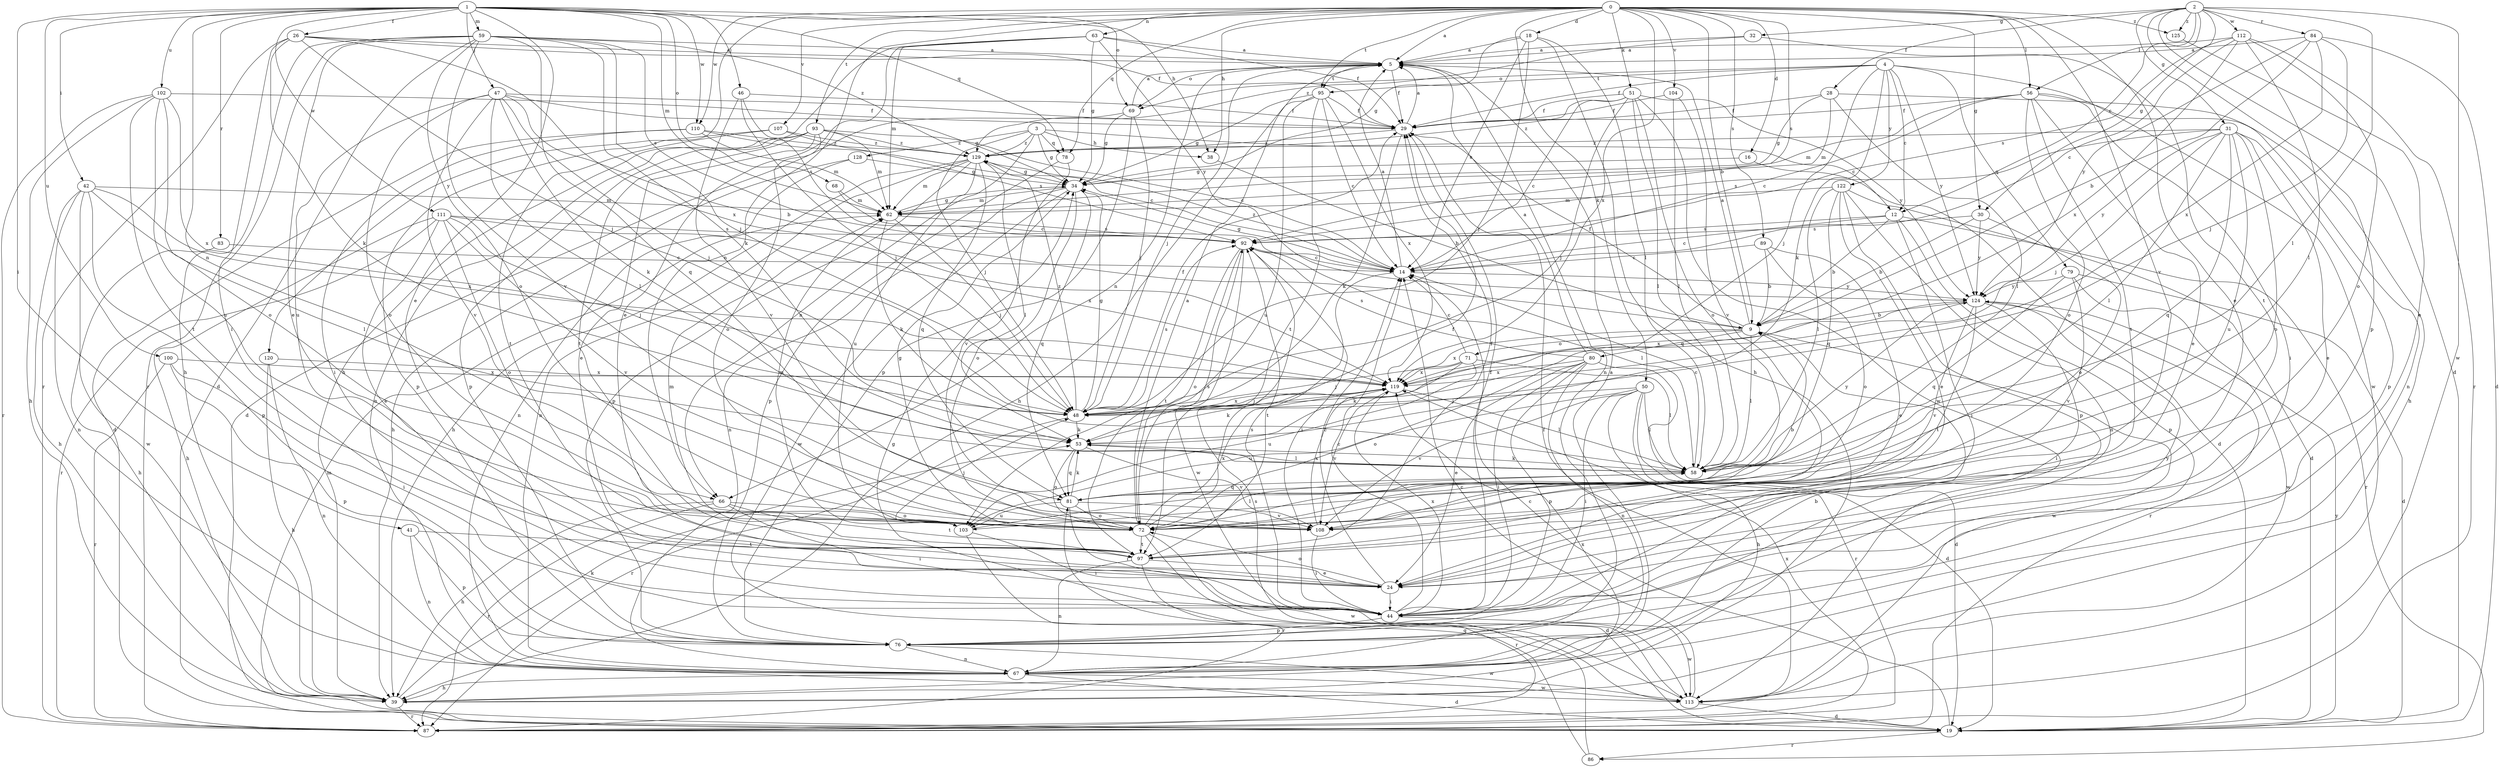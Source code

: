 strict digraph  {
0;
1;
2;
3;
4;
5;
9;
12;
14;
16;
18;
19;
24;
26;
28;
29;
30;
31;
32;
34;
38;
39;
41;
42;
44;
46;
47;
48;
50;
51;
53;
56;
58;
59;
62;
63;
66;
67;
68;
69;
71;
72;
76;
78;
79;
80;
81;
83;
84;
86;
87;
89;
92;
93;
95;
97;
100;
102;
103;
104;
107;
108;
110;
111;
112;
113;
119;
120;
122;
124;
125;
128;
129;
0 -> 5  [label=a];
0 -> 9  [label=b];
0 -> 16  [label=d];
0 -> 18  [label=d];
0 -> 24  [label=e];
0 -> 30  [label=g];
0 -> 38  [label=h];
0 -> 50  [label=k];
0 -> 51  [label=k];
0 -> 56  [label=l];
0 -> 63  [label=n];
0 -> 66  [label=n];
0 -> 78  [label=q];
0 -> 89  [label=s];
0 -> 92  [label=s];
0 -> 93  [label=t];
0 -> 95  [label=t];
0 -> 104  [label=v];
0 -> 107  [label=v];
0 -> 108  [label=v];
0 -> 110  [label=w];
0 -> 119  [label=x];
0 -> 120  [label=y];
0 -> 125  [label=z];
1 -> 24  [label=e];
1 -> 26  [label=f];
1 -> 38  [label=h];
1 -> 41  [label=i];
1 -> 42  [label=i];
1 -> 46  [label=j];
1 -> 47  [label=j];
1 -> 59  [label=m];
1 -> 62  [label=m];
1 -> 66  [label=n];
1 -> 68  [label=o];
1 -> 69  [label=o];
1 -> 78  [label=q];
1 -> 83  [label=r];
1 -> 100  [label=u];
1 -> 102  [label=u];
1 -> 110  [label=w];
1 -> 111  [label=w];
2 -> 12  [label=c];
2 -> 19  [label=d];
2 -> 28  [label=f];
2 -> 30  [label=g];
2 -> 31  [label=g];
2 -> 32  [label=g];
2 -> 56  [label=l];
2 -> 58  [label=l];
2 -> 76  [label=p];
2 -> 84  [label=r];
2 -> 112  [label=w];
2 -> 113  [label=w];
2 -> 125  [label=z];
3 -> 12  [label=c];
3 -> 34  [label=g];
3 -> 38  [label=h];
3 -> 48  [label=j];
3 -> 66  [label=n];
3 -> 78  [label=q];
3 -> 128  [label=z];
3 -> 129  [label=z];
4 -> 12  [label=c];
4 -> 29  [label=f];
4 -> 48  [label=j];
4 -> 53  [label=k];
4 -> 69  [label=o];
4 -> 79  [label=q];
4 -> 95  [label=t];
4 -> 113  [label=w];
4 -> 122  [label=y];
4 -> 124  [label=y];
5 -> 29  [label=f];
5 -> 48  [label=j];
5 -> 66  [label=n];
5 -> 67  [label=n];
5 -> 69  [label=o];
5 -> 95  [label=t];
9 -> 5  [label=a];
9 -> 29  [label=f];
9 -> 58  [label=l];
9 -> 71  [label=o];
9 -> 80  [label=q];
9 -> 113  [label=w];
9 -> 119  [label=x];
12 -> 9  [label=b];
12 -> 14  [label=c];
12 -> 44  [label=i];
12 -> 76  [label=p];
12 -> 86  [label=r];
12 -> 92  [label=s];
14 -> 5  [label=a];
14 -> 34  [label=g];
14 -> 97  [label=t];
14 -> 124  [label=y];
14 -> 129  [label=z];
16 -> 19  [label=d];
16 -> 34  [label=g];
18 -> 5  [label=a];
18 -> 14  [label=c];
18 -> 34  [label=g];
18 -> 39  [label=h];
18 -> 48  [label=j];
18 -> 58  [label=l];
19 -> 14  [label=c];
19 -> 62  [label=m];
19 -> 86  [label=r];
19 -> 124  [label=y];
24 -> 14  [label=c];
24 -> 44  [label=i];
24 -> 72  [label=o];
26 -> 5  [label=a];
26 -> 29  [label=f];
26 -> 44  [label=i];
26 -> 48  [label=j];
26 -> 53  [label=k];
26 -> 87  [label=r];
26 -> 119  [label=x];
28 -> 29  [label=f];
28 -> 34  [label=g];
28 -> 39  [label=h];
28 -> 58  [label=l];
28 -> 62  [label=m];
29 -> 5  [label=a];
29 -> 53  [label=k];
29 -> 129  [label=z];
30 -> 9  [label=b];
30 -> 72  [label=o];
30 -> 92  [label=s];
30 -> 124  [label=y];
31 -> 24  [label=e];
31 -> 48  [label=j];
31 -> 58  [label=l];
31 -> 72  [label=o];
31 -> 76  [label=p];
31 -> 81  [label=q];
31 -> 92  [label=s];
31 -> 103  [label=u];
31 -> 124  [label=y];
31 -> 129  [label=z];
32 -> 5  [label=a];
32 -> 97  [label=t];
32 -> 129  [label=z];
34 -> 62  [label=m];
34 -> 67  [label=n];
34 -> 72  [label=o];
34 -> 81  [label=q];
34 -> 113  [label=w];
38 -> 9  [label=b];
39 -> 53  [label=k];
39 -> 87  [label=r];
39 -> 119  [label=x];
41 -> 67  [label=n];
41 -> 76  [label=p];
41 -> 97  [label=t];
42 -> 39  [label=h];
42 -> 58  [label=l];
42 -> 62  [label=m];
42 -> 67  [label=n];
42 -> 76  [label=p];
42 -> 113  [label=w];
42 -> 119  [label=x];
44 -> 14  [label=c];
44 -> 29  [label=f];
44 -> 76  [label=p];
44 -> 92  [label=s];
44 -> 113  [label=w];
44 -> 119  [label=x];
44 -> 124  [label=y];
46 -> 29  [label=f];
46 -> 48  [label=j];
46 -> 92  [label=s];
46 -> 108  [label=v];
47 -> 9  [label=b];
47 -> 29  [label=f];
47 -> 34  [label=g];
47 -> 48  [label=j];
47 -> 53  [label=k];
47 -> 58  [label=l];
47 -> 72  [label=o];
47 -> 103  [label=u];
47 -> 108  [label=v];
48 -> 29  [label=f];
48 -> 34  [label=g];
48 -> 53  [label=k];
48 -> 87  [label=r];
48 -> 92  [label=s];
48 -> 119  [label=x];
48 -> 129  [label=z];
50 -> 19  [label=d];
50 -> 39  [label=h];
50 -> 44  [label=i];
50 -> 48  [label=j];
50 -> 58  [label=l];
50 -> 87  [label=r];
50 -> 103  [label=u];
50 -> 108  [label=v];
51 -> 14  [label=c];
51 -> 29  [label=f];
51 -> 48  [label=j];
51 -> 58  [label=l];
51 -> 72  [label=o];
51 -> 113  [label=w];
51 -> 124  [label=y];
51 -> 129  [label=z];
53 -> 58  [label=l];
53 -> 72  [label=o];
53 -> 81  [label=q];
53 -> 108  [label=v];
56 -> 14  [label=c];
56 -> 24  [label=e];
56 -> 29  [label=f];
56 -> 44  [label=i];
56 -> 62  [label=m];
56 -> 67  [label=n];
56 -> 72  [label=o];
56 -> 97  [label=t];
58 -> 14  [label=c];
58 -> 53  [label=k];
58 -> 81  [label=q];
58 -> 124  [label=y];
59 -> 5  [label=a];
59 -> 19  [label=d];
59 -> 24  [label=e];
59 -> 39  [label=h];
59 -> 48  [label=j];
59 -> 53  [label=k];
59 -> 72  [label=o];
59 -> 81  [label=q];
59 -> 87  [label=r];
59 -> 92  [label=s];
59 -> 108  [label=v];
59 -> 129  [label=z];
62 -> 34  [label=g];
62 -> 48  [label=j];
62 -> 53  [label=k];
62 -> 92  [label=s];
63 -> 5  [label=a];
63 -> 24  [label=e];
63 -> 29  [label=f];
63 -> 34  [label=g];
63 -> 39  [label=h];
63 -> 62  [label=m];
63 -> 124  [label=y];
66 -> 39  [label=h];
66 -> 44  [label=i];
66 -> 72  [label=o];
66 -> 87  [label=r];
66 -> 97  [label=t];
67 -> 5  [label=a];
67 -> 9  [label=b];
67 -> 19  [label=d];
67 -> 39  [label=h];
67 -> 113  [label=w];
68 -> 14  [label=c];
68 -> 62  [label=m];
69 -> 5  [label=a];
69 -> 19  [label=d];
69 -> 34  [label=g];
69 -> 48  [label=j];
69 -> 76  [label=p];
71 -> 14  [label=c];
71 -> 48  [label=j];
71 -> 53  [label=k];
71 -> 58  [label=l];
71 -> 103  [label=u];
71 -> 119  [label=x];
72 -> 5  [label=a];
72 -> 19  [label=d];
72 -> 29  [label=f];
72 -> 34  [label=g];
72 -> 58  [label=l];
72 -> 92  [label=s];
72 -> 97  [label=t];
72 -> 113  [label=w];
72 -> 119  [label=x];
76 -> 67  [label=n];
76 -> 113  [label=w];
78 -> 76  [label=p];
78 -> 108  [label=v];
79 -> 19  [label=d];
79 -> 81  [label=q];
79 -> 108  [label=v];
79 -> 113  [label=w];
79 -> 124  [label=y];
80 -> 5  [label=a];
80 -> 19  [label=d];
80 -> 24  [label=e];
80 -> 44  [label=i];
80 -> 67  [label=n];
80 -> 72  [label=o];
80 -> 76  [label=p];
80 -> 92  [label=s];
80 -> 119  [label=x];
81 -> 44  [label=i];
81 -> 53  [label=k];
81 -> 72  [label=o];
81 -> 103  [label=u];
81 -> 108  [label=v];
83 -> 14  [label=c];
83 -> 39  [label=h];
84 -> 5  [label=a];
84 -> 9  [label=b];
84 -> 19  [label=d];
84 -> 48  [label=j];
84 -> 119  [label=x];
84 -> 124  [label=y];
86 -> 81  [label=q];
86 -> 92  [label=s];
87 -> 29  [label=f];
87 -> 119  [label=x];
89 -> 9  [label=b];
89 -> 14  [label=c];
89 -> 24  [label=e];
89 -> 72  [label=o];
92 -> 14  [label=c];
92 -> 44  [label=i];
92 -> 58  [label=l];
92 -> 72  [label=o];
92 -> 97  [label=t];
92 -> 113  [label=w];
93 -> 14  [label=c];
93 -> 24  [label=e];
93 -> 62  [label=m];
93 -> 67  [label=n];
93 -> 72  [label=o];
93 -> 76  [label=p];
93 -> 97  [label=t];
93 -> 129  [label=z];
95 -> 14  [label=c];
95 -> 29  [label=f];
95 -> 34  [label=g];
95 -> 39  [label=h];
95 -> 97  [label=t];
95 -> 103  [label=u];
95 -> 119  [label=x];
97 -> 24  [label=e];
97 -> 29  [label=f];
97 -> 62  [label=m];
97 -> 67  [label=n];
97 -> 87  [label=r];
100 -> 44  [label=i];
100 -> 76  [label=p];
100 -> 87  [label=r];
100 -> 119  [label=x];
102 -> 29  [label=f];
102 -> 39  [label=h];
102 -> 72  [label=o];
102 -> 87  [label=r];
102 -> 97  [label=t];
102 -> 103  [label=u];
102 -> 119  [label=x];
103 -> 9  [label=b];
103 -> 44  [label=i];
103 -> 48  [label=j];
103 -> 62  [label=m];
103 -> 87  [label=r];
104 -> 29  [label=f];
104 -> 58  [label=l];
104 -> 108  [label=v];
107 -> 76  [label=p];
107 -> 92  [label=s];
107 -> 97  [label=t];
107 -> 129  [label=z];
108 -> 44  [label=i];
108 -> 119  [label=x];
110 -> 14  [label=c];
110 -> 19  [label=d];
110 -> 44  [label=i];
110 -> 62  [label=m];
110 -> 129  [label=z];
111 -> 24  [label=e];
111 -> 39  [label=h];
111 -> 48  [label=j];
111 -> 72  [label=o];
111 -> 87  [label=r];
111 -> 92  [label=s];
111 -> 108  [label=v];
111 -> 119  [label=x];
112 -> 5  [label=a];
112 -> 14  [label=c];
112 -> 58  [label=l];
112 -> 72  [label=o];
112 -> 87  [label=r];
112 -> 92  [label=s];
112 -> 119  [label=x];
113 -> 14  [label=c];
113 -> 19  [label=d];
113 -> 34  [label=g];
119 -> 48  [label=j];
119 -> 53  [label=k];
119 -> 58  [label=l];
119 -> 108  [label=v];
120 -> 39  [label=h];
120 -> 67  [label=n];
120 -> 119  [label=x];
122 -> 19  [label=d];
122 -> 24  [label=e];
122 -> 58  [label=l];
122 -> 62  [label=m];
122 -> 67  [label=n];
122 -> 76  [label=p];
122 -> 81  [label=q];
124 -> 9  [label=b];
124 -> 44  [label=i];
124 -> 87  [label=r];
124 -> 97  [label=t];
124 -> 108  [label=v];
124 -> 119  [label=x];
125 -> 24  [label=e];
128 -> 34  [label=g];
128 -> 39  [label=h];
128 -> 67  [label=n];
129 -> 34  [label=g];
129 -> 39  [label=h];
129 -> 58  [label=l];
129 -> 62  [label=m];
129 -> 67  [label=n];
129 -> 76  [label=p];
129 -> 81  [label=q];
129 -> 103  [label=u];
}
